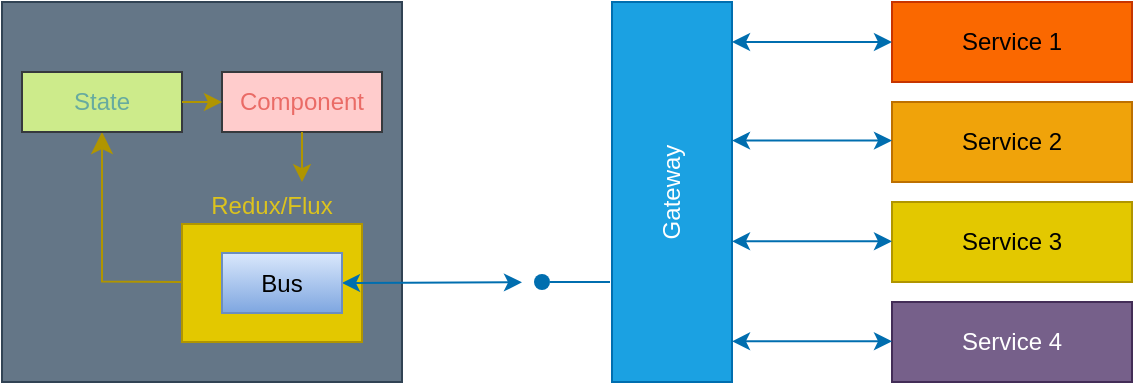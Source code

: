 <mxfile version="21.5.2" type="device">
  <diagram name="Page-1" id="q2Vp0Qmm98i7bE1bU8zZ">
    <mxGraphModel dx="1185" dy="638" grid="0" gridSize="10" guides="1" tooltips="1" connect="1" arrows="1" fold="1" page="1" pageScale="1" pageWidth="1100" pageHeight="850" background="#ffffff" math="0" shadow="0">
      <root>
        <mxCell id="0" />
        <mxCell id="1" parent="0" />
        <mxCell id="E9Dsa_AQQ2K6NqvYsgmj-1" value="Gateway" style="rounded=0;whiteSpace=wrap;html=1;rotation=-90;fillColor=#1ba1e2;fontColor=#ffffff;strokeColor=#006EAF;" vertex="1" parent="1">
          <mxGeometry x="280" y="325" width="190" height="60" as="geometry" />
        </mxCell>
        <mxCell id="E9Dsa_AQQ2K6NqvYsgmj-2" value="" style="rounded=0;whiteSpace=wrap;html=1;rotation=0;fillColor=#647687;strokeColor=#314354;fontColor=#ffffff;labelPosition=center;verticalLabelPosition=middle;align=center;verticalAlign=middle;" vertex="1" parent="1">
          <mxGeometry x="40" y="260" width="200" height="190" as="geometry" />
        </mxCell>
        <mxCell id="E9Dsa_AQQ2K6NqvYsgmj-9" value="Service 1" style="rounded=0;whiteSpace=wrap;html=1;fillColor=#fa6800;fontColor=#000000;strokeColor=#C73500;" vertex="1" parent="1">
          <mxGeometry x="485" y="260" width="120" height="40" as="geometry" />
        </mxCell>
        <mxCell id="E9Dsa_AQQ2K6NqvYsgmj-10" value="Service 2" style="rounded=0;whiteSpace=wrap;html=1;fillColor=#f0a30a;fontColor=#000000;strokeColor=#BD7000;" vertex="1" parent="1">
          <mxGeometry x="485" y="310" width="120" height="40" as="geometry" />
        </mxCell>
        <mxCell id="E9Dsa_AQQ2K6NqvYsgmj-11" value="Service 3" style="rounded=0;whiteSpace=wrap;html=1;fillColor=#e3c800;fontColor=#000000;strokeColor=#B09500;" vertex="1" parent="1">
          <mxGeometry x="485" y="360" width="120" height="40" as="geometry" />
        </mxCell>
        <mxCell id="E9Dsa_AQQ2K6NqvYsgmj-12" value="Service 4" style="rounded=0;whiteSpace=wrap;html=1;fillColor=#76608a;fontColor=#ffffff;strokeColor=#432D57;" vertex="1" parent="1">
          <mxGeometry x="485" y="410" width="120" height="40" as="geometry" />
        </mxCell>
        <mxCell id="E9Dsa_AQQ2K6NqvYsgmj-14" value="" style="endArrow=classic;startArrow=classic;html=1;rounded=0;fillColor=#1ba1e2;strokeColor=#006EAF;" edge="1" parent="1">
          <mxGeometry width="50" height="50" relative="1" as="geometry">
            <mxPoint x="405" y="280" as="sourcePoint" />
            <mxPoint x="485" y="280" as="targetPoint" />
          </mxGeometry>
        </mxCell>
        <mxCell id="E9Dsa_AQQ2K6NqvYsgmj-17" value="" style="endArrow=classic;startArrow=classic;html=1;rounded=0;fillColor=#1ba1e2;strokeColor=#006EAF;" edge="1" parent="1">
          <mxGeometry width="50" height="50" relative="1" as="geometry">
            <mxPoint x="405" y="329.31" as="sourcePoint" />
            <mxPoint x="485" y="329.31" as="targetPoint" />
          </mxGeometry>
        </mxCell>
        <mxCell id="E9Dsa_AQQ2K6NqvYsgmj-18" value="" style="endArrow=classic;startArrow=classic;html=1;rounded=0;fillColor=#1ba1e2;strokeColor=#006EAF;" edge="1" parent="1">
          <mxGeometry width="50" height="50" relative="1" as="geometry">
            <mxPoint x="405" y="379.66" as="sourcePoint" />
            <mxPoint x="485" y="379.66" as="targetPoint" />
          </mxGeometry>
        </mxCell>
        <mxCell id="E9Dsa_AQQ2K6NqvYsgmj-19" value="" style="endArrow=classic;startArrow=classic;html=1;rounded=0;fillColor=#1ba1e2;strokeColor=#006EAF;" edge="1" parent="1">
          <mxGeometry width="50" height="50" relative="1" as="geometry">
            <mxPoint x="405" y="429.66" as="sourcePoint" />
            <mxPoint x="485" y="429.66" as="targetPoint" />
          </mxGeometry>
        </mxCell>
        <mxCell id="E9Dsa_AQQ2K6NqvYsgmj-25" value="" style="endArrow=none;html=1;rounded=0;fillColor=#1ba1e2;strokeColor=#006EAF;" edge="1" parent="1">
          <mxGeometry width="50" height="50" relative="1" as="geometry">
            <mxPoint x="314" y="400" as="sourcePoint" />
            <mxPoint x="344" y="400" as="targetPoint" />
          </mxGeometry>
        </mxCell>
        <mxCell id="E9Dsa_AQQ2K6NqvYsgmj-32" value="Redux/Flux" style="rounded=0;whiteSpace=wrap;html=1;labelPosition=center;verticalLabelPosition=top;align=center;verticalAlign=bottom;fillColor=#e3c800;fontColor=#dcc31e;strokeColor=#B09500;" vertex="1" parent="1">
          <mxGeometry x="130" y="371" width="90" height="59" as="geometry" />
        </mxCell>
        <mxCell id="E9Dsa_AQQ2K6NqvYsgmj-22" value="" style="shape=waypoint;sketch=0;fillStyle=solid;size=6;pointerEvents=1;points=[];fillColor=#1ba1e2;resizable=0;rotatable=0;perimeter=centerPerimeter;snapToPoint=1;fontColor=#ffffff;strokeColor=#006EAF;strokeWidth=2;" vertex="1" parent="1">
          <mxGeometry x="300" y="390" width="20" height="20" as="geometry" />
        </mxCell>
        <mxCell id="E9Dsa_AQQ2K6NqvYsgmj-35" value="" style="endArrow=classic;startArrow=classic;html=1;rounded=0;fillColor=#1ba1e2;strokeColor=#006EAF;exitX=1;exitY=0.5;exitDx=0;exitDy=0;" edge="1" parent="1" source="E9Dsa_AQQ2K6NqvYsgmj-40">
          <mxGeometry width="50" height="50" relative="1" as="geometry">
            <mxPoint x="220" y="400.16" as="sourcePoint" />
            <mxPoint x="300" y="400.16" as="targetPoint" />
          </mxGeometry>
        </mxCell>
        <mxCell id="E9Dsa_AQQ2K6NqvYsgmj-40" value="Bus" style="rounded=0;whiteSpace=wrap;html=1;fillColor=#dae8fc;strokeColor=#6c8ebf;gradientColor=#7ea6e0;" vertex="1" parent="1">
          <mxGeometry x="150" y="385.5" width="60" height="30" as="geometry" />
        </mxCell>
        <mxCell id="E9Dsa_AQQ2K6NqvYsgmj-42" value="" style="edgeStyle=elbowEdgeStyle;elbow=vertical;endArrow=classic;html=1;curved=0;rounded=0;endSize=8;startSize=8;fillColor=#e3c800;strokeColor=#B09500;entryX=0.5;entryY=1;entryDx=0;entryDy=0;" edge="1" parent="1" target="E9Dsa_AQQ2K6NqvYsgmj-43">
          <mxGeometry width="50" height="50" relative="1" as="geometry">
            <mxPoint x="130" y="400" as="sourcePoint" />
            <mxPoint x="90" y="350" as="targetPoint" />
            <Array as="points">
              <mxPoint x="130" y="399.75" />
            </Array>
          </mxGeometry>
        </mxCell>
        <mxCell id="E9Dsa_AQQ2K6NqvYsgmj-43" value="State" style="rounded=0;whiteSpace=wrap;html=1;fillColor=#cdeb8b;strokeColor=#36393d;fontColor=#67AB9F;" vertex="1" parent="1">
          <mxGeometry x="50" y="295" width="80" height="30" as="geometry" />
        </mxCell>
        <mxCell id="E9Dsa_AQQ2K6NqvYsgmj-44" value="Component" style="rounded=0;whiteSpace=wrap;html=1;fillColor=#ffcccc;strokeColor=#36393d;fontColor=#EA6B66;" vertex="1" parent="1">
          <mxGeometry x="150" y="295" width="80" height="30" as="geometry" />
        </mxCell>
        <mxCell id="E9Dsa_AQQ2K6NqvYsgmj-45" value="" style="endArrow=classic;html=1;rounded=0;exitX=0.5;exitY=1;exitDx=0;exitDy=0;entryX=0.75;entryY=0.474;entryDx=0;entryDy=0;entryPerimeter=0;fillColor=#e3c800;strokeColor=#B09500;" edge="1" parent="1" source="E9Dsa_AQQ2K6NqvYsgmj-44" target="E9Dsa_AQQ2K6NqvYsgmj-2">
          <mxGeometry width="50" height="50" relative="1" as="geometry">
            <mxPoint x="250" y="350" as="sourcePoint" />
            <mxPoint x="300" y="300" as="targetPoint" />
          </mxGeometry>
        </mxCell>
        <mxCell id="E9Dsa_AQQ2K6NqvYsgmj-46" value="" style="endArrow=classic;html=1;rounded=0;fillColor=#e3c800;strokeColor=#B09500;" edge="1" parent="1">
          <mxGeometry width="50" height="50" relative="1" as="geometry">
            <mxPoint x="130" y="310" as="sourcePoint" />
            <mxPoint x="150" y="310" as="targetPoint" />
          </mxGeometry>
        </mxCell>
      </root>
    </mxGraphModel>
  </diagram>
</mxfile>
